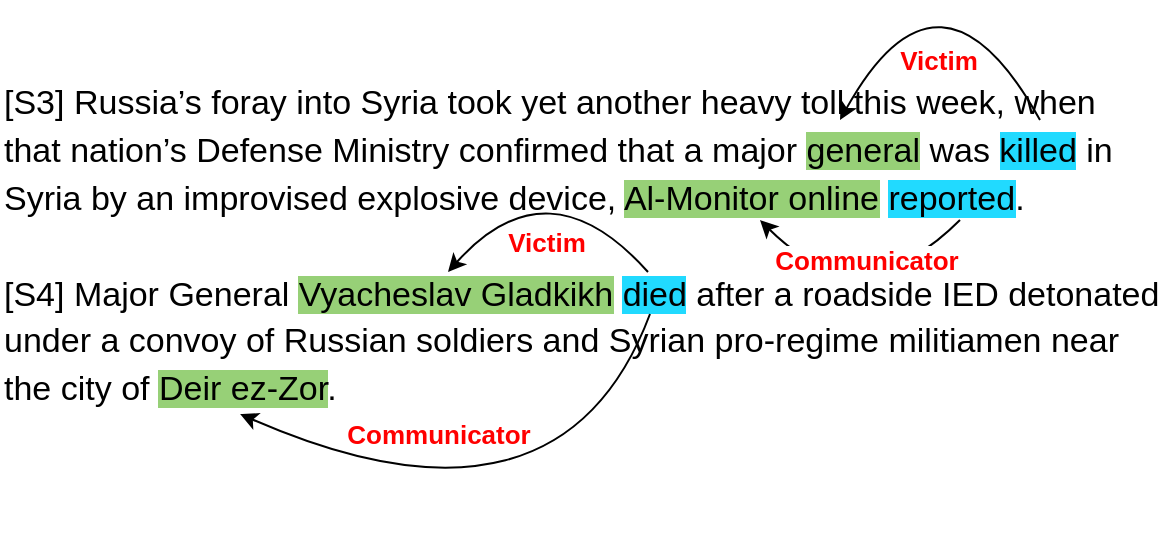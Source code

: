 <mxfile version="21.3.8" type="github">
  <diagram name="第 1 页" id="_f0jQLligPuGgjY3-sxE">
    <mxGraphModel dx="1026" dy="660" grid="1" gridSize="10" guides="1" tooltips="1" connect="1" arrows="1" fold="1" page="1" pageScale="1" pageWidth="827" pageHeight="1169" math="0" shadow="0">
      <root>
        <mxCell id="0" />
        <mxCell id="1" parent="0" />
        <mxCell id="4d1iELA9zwMFfN9gE_KR-1" value="&lt;div style=&quot;font-size: 17px; line-height: 140%;&quot;&gt;&lt;span style=&quot;background-color: initial;&quot;&gt;[S3] Russia’s foray into Syria took yet another heavy toll this week, when that nation’s Defense Ministry confirmed that a major &lt;/span&gt;&lt;span style=&quot;background-color: rgb(151, 208, 119);&quot;&gt;general&lt;/span&gt;&lt;span style=&quot;background-color: initial;&quot;&gt; was &lt;/span&gt;&lt;span style=&quot;background-color: rgb(33, 218, 255);&quot;&gt;killed&lt;/span&gt;&lt;span style=&quot;background-color: initial;&quot;&gt; in Syria by an improvised explosive device, &lt;/span&gt;&lt;span style=&quot;background-color: rgb(151, 208, 119);&quot;&gt;Al-Monitor online&lt;/span&gt;&lt;span style=&quot;background-color: initial;&quot;&gt; &lt;/span&gt;&lt;span style=&quot;background-color: rgb(33, 218, 255);&quot;&gt;reported&lt;/span&gt;&lt;span style=&quot;background-color: initial;&quot;&gt;.&amp;nbsp;&lt;/span&gt;&lt;br&gt;&lt;/div&gt;&lt;div style=&quot;font-size: 17px; line-height: 140%;&quot;&gt;&lt;span style=&quot;background-color: initial;&quot;&gt;&lt;br&gt;&lt;/span&gt;&lt;/div&gt;&lt;div style=&quot;font-size: 17px; line-height: 140%;&quot;&gt;&lt;font style=&quot;font-size: 17px;&quot;&gt;[S4] Major General &lt;span style=&quot;background-color: rgb(151, 208, 119);&quot;&gt;Vyacheslav Gladkikh&lt;/span&gt; &lt;span style=&quot;background-color: rgb(33, 218, 255);&quot;&gt;died&lt;/span&gt; after a roadside IED detonated under a convoy of Russian soldiers and Syrian pro-regime militiamen near the city of &lt;span style=&quot;background-color: rgb(151, 208, 119);&quot;&gt;Deir ez-Zor&lt;/span&gt;.&amp;nbsp;&lt;/font&gt;&lt;/div&gt;&lt;div style=&quot;font-size: 17px; line-height: 140%;&quot;&gt;&lt;br&gt;&lt;/div&gt;" style="text;html=1;strokeColor=none;fillColor=none;align=left;verticalAlign=middle;whiteSpace=wrap;rounded=0;" vertex="1" parent="1">
          <mxGeometry x="260" y="380" width="580" height="270" as="geometry" />
        </mxCell>
        <mxCell id="4d1iELA9zwMFfN9gE_KR-3" value="" style="curved=1;endArrow=classic;html=1;rounded=0;" edge="1" parent="1">
          <mxGeometry width="50" height="50" relative="1" as="geometry">
            <mxPoint x="780" y="440" as="sourcePoint" />
            <mxPoint x="680" y="440" as="targetPoint" />
            <Array as="points">
              <mxPoint x="730" y="350" />
            </Array>
          </mxGeometry>
        </mxCell>
        <mxCell id="4d1iELA9zwMFfN9gE_KR-4" value="&lt;font style=&quot;font-size: 13px;&quot; color=&quot;#ff0000&quot;&gt;&lt;b&gt;Victim&lt;/b&gt;&lt;/font&gt;" style="edgeLabel;html=1;align=center;verticalAlign=middle;resizable=0;points=[];" vertex="1" connectable="0" parent="4d1iELA9zwMFfN9gE_KR-3">
          <mxGeometry x="-0.095" y="-3" relative="1" as="geometry">
            <mxPoint x="-9" y="53" as="offset" />
          </mxGeometry>
        </mxCell>
        <mxCell id="4d1iELA9zwMFfN9gE_KR-5" value="" style="curved=1;endArrow=classic;html=1;rounded=0;" edge="1" parent="1">
          <mxGeometry width="50" height="50" relative="1" as="geometry">
            <mxPoint x="740" y="490" as="sourcePoint" />
            <mxPoint x="640" y="490" as="targetPoint" />
            <Array as="points">
              <mxPoint x="690" y="540" />
            </Array>
          </mxGeometry>
        </mxCell>
        <mxCell id="4d1iELA9zwMFfN9gE_KR-6" value="&lt;font size=&quot;1&quot; color=&quot;#ff0000&quot;&gt;&lt;b style=&quot;font-size: 13px;&quot;&gt;Communicator&lt;/b&gt;&lt;/font&gt;" style="edgeLabel;html=1;align=center;verticalAlign=middle;resizable=0;points=[];" vertex="1" connectable="0" parent="4d1iELA9zwMFfN9gE_KR-5">
          <mxGeometry x="-0.095" y="-3" relative="1" as="geometry">
            <mxPoint y="-23" as="offset" />
          </mxGeometry>
        </mxCell>
        <mxCell id="4d1iELA9zwMFfN9gE_KR-7" value="" style="curved=1;endArrow=classic;html=1;rounded=0;" edge="1" parent="1">
          <mxGeometry width="50" height="50" relative="1" as="geometry">
            <mxPoint x="584" y="516" as="sourcePoint" />
            <mxPoint x="484" y="516" as="targetPoint" />
            <Array as="points">
              <mxPoint x="534" y="460" />
            </Array>
          </mxGeometry>
        </mxCell>
        <mxCell id="4d1iELA9zwMFfN9gE_KR-8" value="&lt;font style=&quot;font-size: 13px;&quot; color=&quot;#ff0000&quot;&gt;&lt;b&gt;Victim&lt;/b&gt;&lt;/font&gt;" style="edgeLabel;html=1;align=center;verticalAlign=middle;resizable=0;points=[];" vertex="1" connectable="0" parent="4d1iELA9zwMFfN9gE_KR-7">
          <mxGeometry x="-0.095" y="-3" relative="1" as="geometry">
            <mxPoint x="-8" y="37" as="offset" />
          </mxGeometry>
        </mxCell>
        <mxCell id="4d1iELA9zwMFfN9gE_KR-9" value="" style="curved=1;endArrow=classic;html=1;rounded=0;entryX=0.207;entryY=0.778;entryDx=0;entryDy=0;entryPerimeter=0;" edge="1" parent="1">
          <mxGeometry width="50" height="50" relative="1" as="geometry">
            <mxPoint x="585" y="537" as="sourcePoint" />
            <mxPoint x="380.06" y="587.06" as="targetPoint" />
            <Array as="points">
              <mxPoint x="540" y="657" />
            </Array>
          </mxGeometry>
        </mxCell>
        <mxCell id="4d1iELA9zwMFfN9gE_KR-10" value="&lt;font size=&quot;1&quot; color=&quot;#ff0000&quot;&gt;&lt;b style=&quot;font-size: 13px;&quot;&gt;Communicator&lt;/b&gt;&lt;/font&gt;" style="edgeLabel;html=1;align=center;verticalAlign=middle;resizable=0;points=[];" vertex="1" connectable="0" parent="4d1iELA9zwMFfN9gE_KR-9">
          <mxGeometry x="-0.095" y="-3" relative="1" as="geometry">
            <mxPoint x="-54" y="-54" as="offset" />
          </mxGeometry>
        </mxCell>
      </root>
    </mxGraphModel>
  </diagram>
</mxfile>
